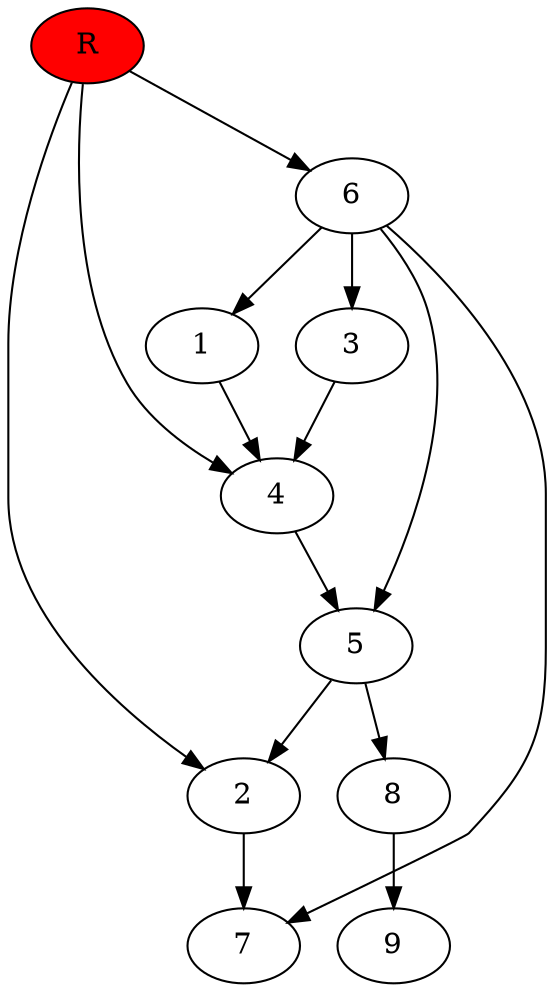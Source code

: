 digraph prb49560 {
	1
	2
	3
	4
	5
	6
	7
	8
	R [fillcolor="#ff0000" style=filled]
	1 -> 4
	2 -> 7
	3 -> 4
	4 -> 5
	5 -> 2
	5 -> 8
	6 -> 1
	6 -> 3
	6 -> 5
	6 -> 7
	8 -> 9
	R -> 2
	R -> 4
	R -> 6
}
